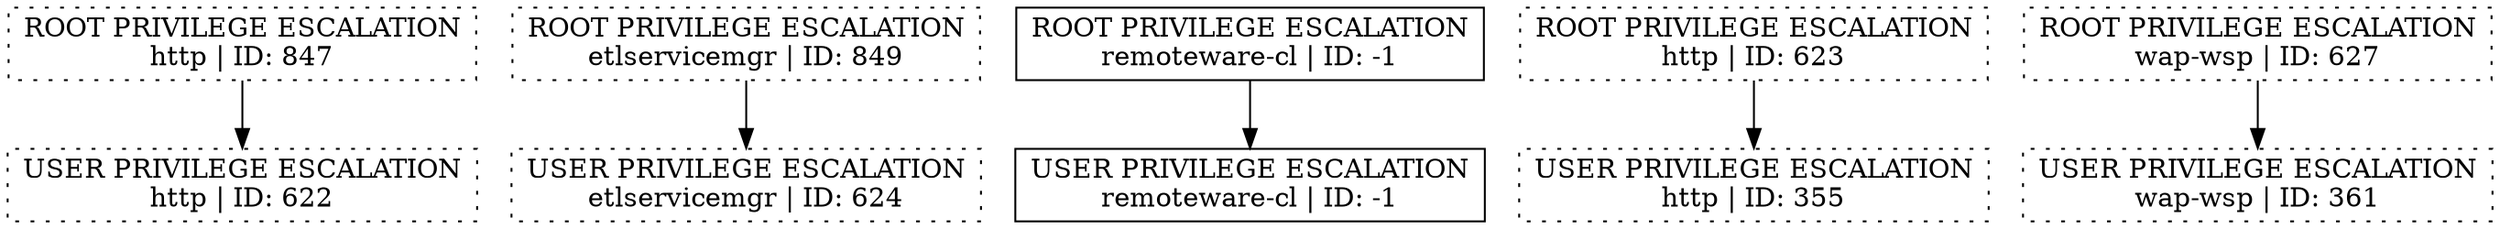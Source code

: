 digraph "" {
	"USER PRIVILEGE ESCALATION
http | ID: 622"	[shape=box,
		style=dotted,
		tooltip="\"ET POLICY Outgoing Basic Auth Base64 HTTP Password detected unencrypted
ET POLICY Incoming Basic Auth Base64 HTTP Password detected \
unencrypted
ET WEB_SPECIFIC_APPS Microhard Systems 3G/4G Cellular Ethernet and Serial Gateway - Default Credentials\""];
	"USER PRIVILEGE ESCALATION
etlservicemgr | ID: 624"	[shape=box,
		style=dotted,
		tooltip="\"ET POLICY Outgoing Basic Auth Base64 HTTP Password detected unencrypted
ET POLICY Incoming Basic Auth Base64 HTTP Password detected \
unencrypted
ET WEB_SPECIFIC_APPS Microhard Systems 3G/4G Cellular Ethernet and Serial Gateway - Default Credentials\""];
	"USER PRIVILEGE ESCALATION
remoteware-cl | ID: -1"	[shape=box,
		tooltip="\"ET POLICY Outgoing Basic Auth Base64 HTTP Password detected unencrypted
ET POLICY Incoming Basic Auth Base64 HTTP Password detected \
unencrypted
ET WEB_SPECIFIC_APPS Microhard Systems 3G/4G Cellular Ethernet and Serial Gateway - Default Credentials\""];
	"USER PRIVILEGE ESCALATION
http | ID: 355"	[shape=box,
		style=dotted,
		tooltip="\"ET POLICY Outgoing Basic Auth Base64 HTTP Password detected unencrypted
ET POLICY Incoming Basic Auth Base64 HTTP Password detected \
unencrypted
ET WEB_SPECIFIC_APPS Microhard Systems 3G/4G Cellular Ethernet and Serial Gateway - Default Credentials\""];
	"USER PRIVILEGE ESCALATION
wap-wsp | ID: 361"	[shape=box,
		style=dotted,
		tooltip="\"ET POLICY Outgoing Basic Auth Base64 HTTP Password detected unencrypted
ET POLICY Incoming Basic Auth Base64 HTTP Password detected \
unencrypted
ET WEB_SPECIFIC_APPS Microhard Systems 3G/4G Cellular Ethernet and Serial Gateway - Default Credentials\""];
	"ROOT PRIVILEGE ESCALATION
http | ID: 623"	[shape=box,
		style=dotted,
		tooltip="\"ET WEB_SERVER ColdFusion administrator access
GPL SMTP expn root
GPL SMTP vrfy root
ETPRO EXPLOIT SOAP Netgear WNDR Auth Bypass/\
Info Disclosure\""];
	"ROOT PRIVILEGE ESCALATION
http | ID: 623" -> "USER PRIVILEGE ESCALATION
http | ID: 355"	[key=0,
		data="{'color': 'maroon', 'fontcolor': '\"maroon\"', 'label': '\"start_next: 03/11/18, 21:03:44\ngap: -270sec\nend_prev: 03/11/18, 21:08:\
14\"'}"];
	"ROOT PRIVILEGE ESCALATION
wap-wsp | ID: 627"	[shape=box,
		style=dotted,
		tooltip="\"ET WEB_SERVER ColdFusion administrator access\""];
	"ROOT PRIVILEGE ESCALATION
wap-wsp | ID: 627" -> "USER PRIVILEGE ESCALATION
wap-wsp | ID: 361"	[key=0,
		data="{'color': 'maroon', 'fontcolor': '\"maroon\"', 'label': '\"start_next: 03/11/18, 21:10:44\ngap: 2sec\nend_prev: 03/11/18, 21:10:42\"'}"];
	"ROOT PRIVILEGE ESCALATION
etlservicemgr | ID: 849"	[shape=box,
		style=dotted,
		tooltip="\"ET WEB_SERVER ColdFusion administrator access\""];
	"ROOT PRIVILEGE ESCALATION
etlservicemgr | ID: 849" -> "USER PRIVILEGE ESCALATION
etlservicemgr | ID: 624"	[key=0,
		data="{'color': 'maroon', 'fontcolor': '\"maroon\"', 'label': '\"start_next: 03/11/18, 21:13:30\ngap: 1sec\nend_prev: 03/11/18, 21:13:30\"'}"];
	"ROOT PRIVILEGE ESCALATION
remoteware-cl | ID: -1"	[shape=box,
		tooltip="\"ET WEB_SERVER ColdFusion administrator access\""];
	"ROOT PRIVILEGE ESCALATION
remoteware-cl | ID: -1" -> "USER PRIVILEGE ESCALATION
remoteware-cl | ID: -1"	[key=0,
		data="{'color': 'maroon', 'fontcolor': '\"maroon\"', 'label': '\"start_next: 03/11/18, 21:08:26\ngap: 2sec\nend_prev: 03/11/18, 21:08:24\"'}"];
	"ROOT PRIVILEGE ESCALATION
http | ID: 847"	[shape=box,
		style=dotted,
		tooltip="\"ET WEB_SERVER ColdFusion administrator access\""];
	"ROOT PRIVILEGE ESCALATION
http | ID: 847" -> "USER PRIVILEGE ESCALATION
http | ID: 622"	[key=0,
		data="{'color': 'maroon', 'fontcolor': '\"maroon\"', 'label': '\"start_next: 03/11/18, 21:08:06\ngap: 1sec\nend_prev: 03/11/18, 21:08:04\"'}"];
}
